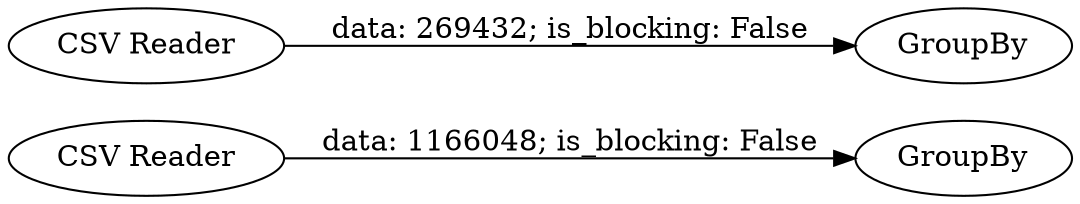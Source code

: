 digraph {
	"-3746181890297181817_4" [label=GroupBy]
	"-3746181890297181817_1" [label="CSV Reader"]
	"-3746181890297181817_5" [label="CSV Reader"]
	"-3746181890297181817_2" [label=GroupBy]
	"-3746181890297181817_5" -> "-3746181890297181817_4" [label="data: 1166048; is_blocking: False"]
	"-3746181890297181817_1" -> "-3746181890297181817_2" [label="data: 269432; is_blocking: False"]
	rankdir=LR
}
